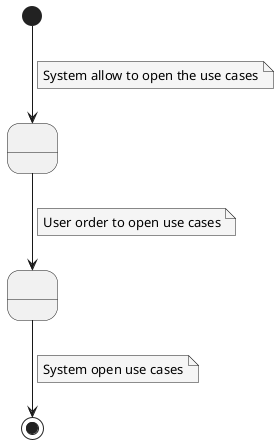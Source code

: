 @startuml
skinparam NoteBackgroundColor #whiteSmoke

state canOpenUseCases as " "
state openUseCasesOrdered as " "

'Main path
[*] --> canOpenUseCases
note on link
    System allow to open the use cases
end note
canOpenUseCases --> openUseCasesOrdered
note on link
    User order to open use cases
end note
openUseCasesOrdered --> [*]
note on link
    System open use cases
end note
@enduml
